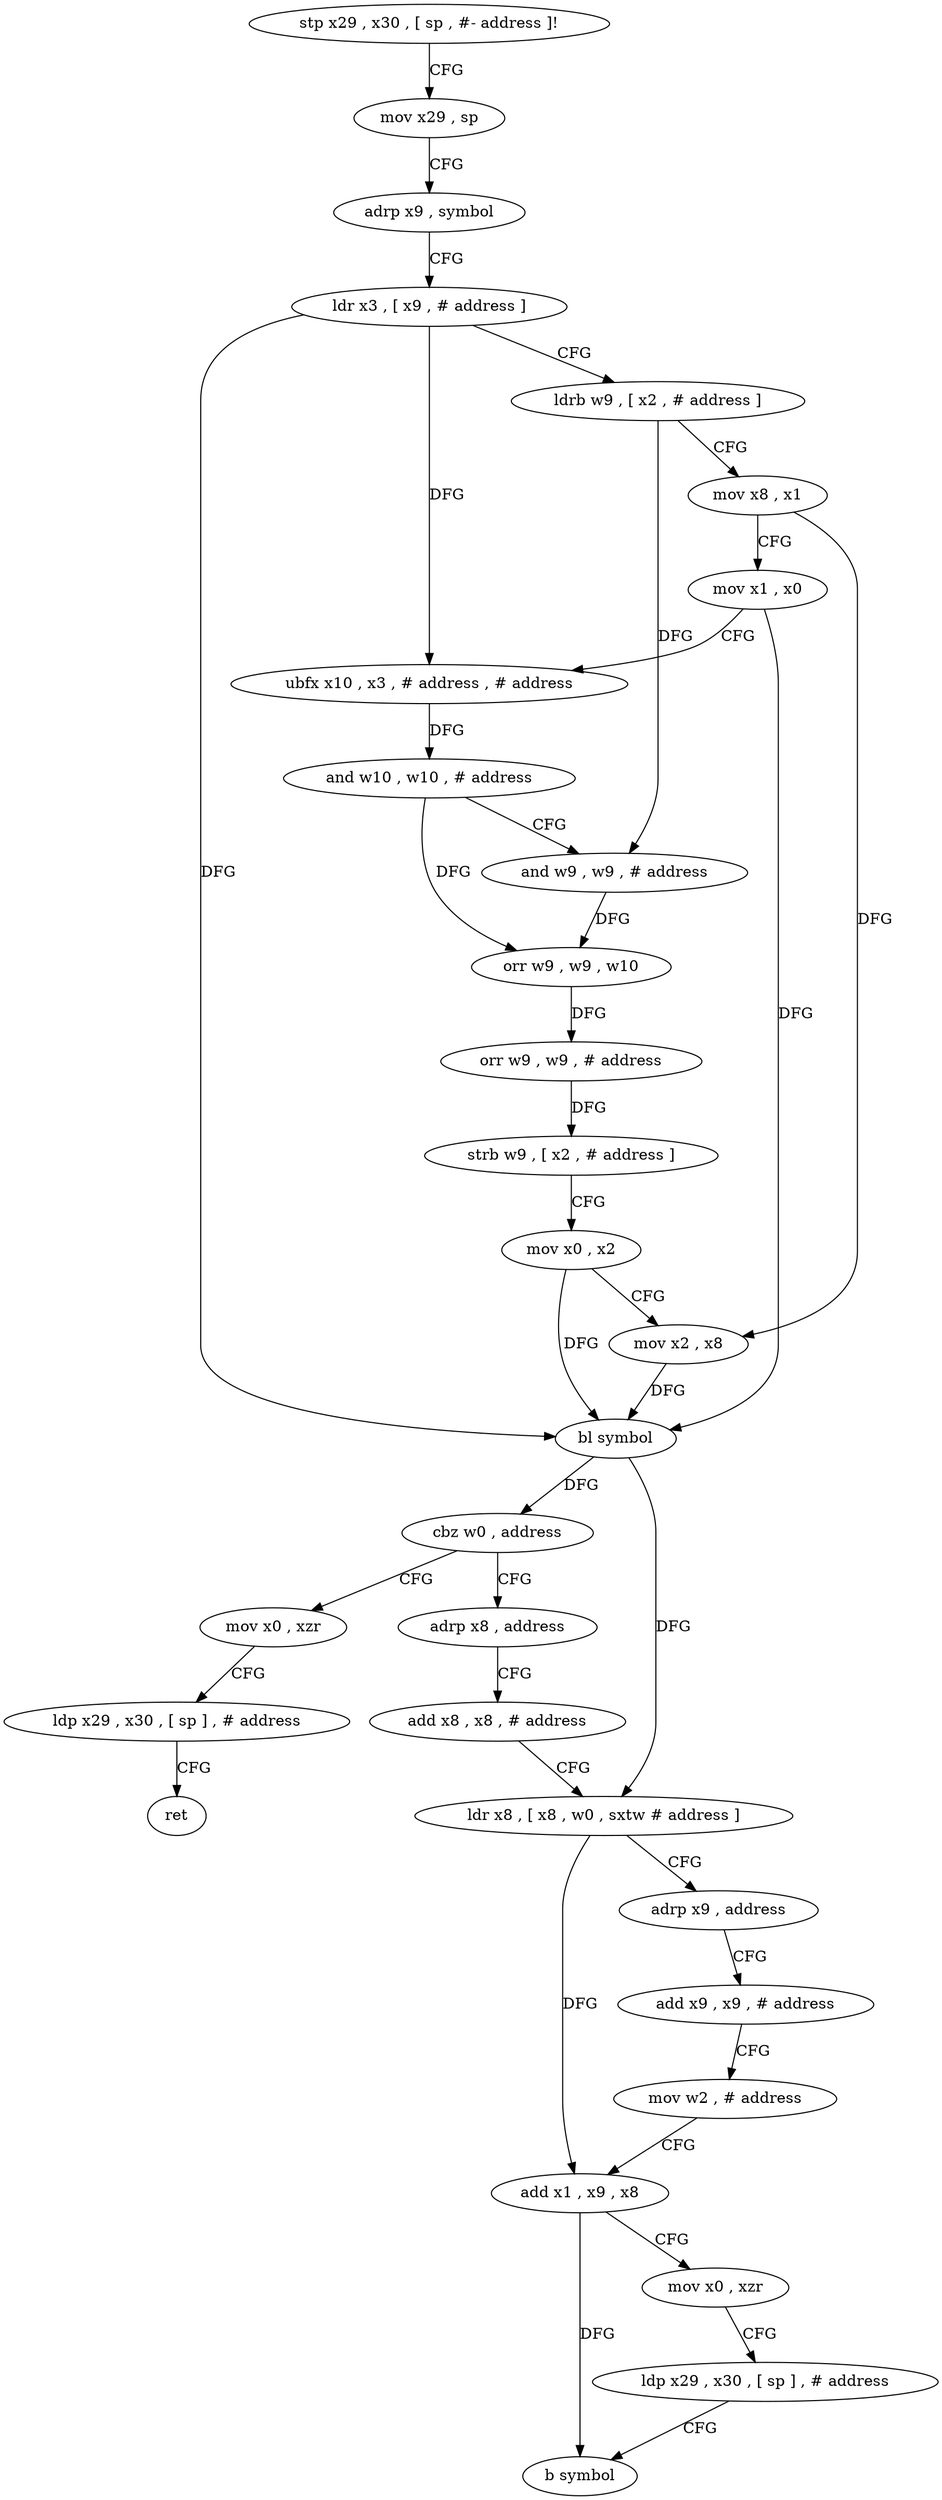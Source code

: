 digraph "func" {
"4215788" [label = "stp x29 , x30 , [ sp , #- address ]!" ]
"4215792" [label = "mov x29 , sp" ]
"4215796" [label = "adrp x9 , symbol" ]
"4215800" [label = "ldr x3 , [ x9 , # address ]" ]
"4215804" [label = "ldrb w9 , [ x2 , # address ]" ]
"4215808" [label = "mov x8 , x1" ]
"4215812" [label = "mov x1 , x0" ]
"4215816" [label = "ubfx x10 , x3 , # address , # address" ]
"4215820" [label = "and w10 , w10 , # address" ]
"4215824" [label = "and w9 , w9 , # address" ]
"4215828" [label = "orr w9 , w9 , w10" ]
"4215832" [label = "orr w9 , w9 , # address" ]
"4215836" [label = "strb w9 , [ x2 , # address ]" ]
"4215840" [label = "mov x0 , x2" ]
"4215844" [label = "mov x2 , x8" ]
"4215848" [label = "bl symbol" ]
"4215852" [label = "cbz w0 , address" ]
"4215896" [label = "mov x0 , xzr" ]
"4215856" [label = "adrp x8 , address" ]
"4215900" [label = "ldp x29 , x30 , [ sp ] , # address" ]
"4215904" [label = "ret" ]
"4215860" [label = "add x8 , x8 , # address" ]
"4215864" [label = "ldr x8 , [ x8 , w0 , sxtw # address ]" ]
"4215868" [label = "adrp x9 , address" ]
"4215872" [label = "add x9 , x9 , # address" ]
"4215876" [label = "mov w2 , # address" ]
"4215880" [label = "add x1 , x9 , x8" ]
"4215884" [label = "mov x0 , xzr" ]
"4215888" [label = "ldp x29 , x30 , [ sp ] , # address" ]
"4215892" [label = "b symbol" ]
"4215788" -> "4215792" [ label = "CFG" ]
"4215792" -> "4215796" [ label = "CFG" ]
"4215796" -> "4215800" [ label = "CFG" ]
"4215800" -> "4215804" [ label = "CFG" ]
"4215800" -> "4215816" [ label = "DFG" ]
"4215800" -> "4215848" [ label = "DFG" ]
"4215804" -> "4215808" [ label = "CFG" ]
"4215804" -> "4215824" [ label = "DFG" ]
"4215808" -> "4215812" [ label = "CFG" ]
"4215808" -> "4215844" [ label = "DFG" ]
"4215812" -> "4215816" [ label = "CFG" ]
"4215812" -> "4215848" [ label = "DFG" ]
"4215816" -> "4215820" [ label = "DFG" ]
"4215820" -> "4215824" [ label = "CFG" ]
"4215820" -> "4215828" [ label = "DFG" ]
"4215824" -> "4215828" [ label = "DFG" ]
"4215828" -> "4215832" [ label = "DFG" ]
"4215832" -> "4215836" [ label = "DFG" ]
"4215836" -> "4215840" [ label = "CFG" ]
"4215840" -> "4215844" [ label = "CFG" ]
"4215840" -> "4215848" [ label = "DFG" ]
"4215844" -> "4215848" [ label = "DFG" ]
"4215848" -> "4215852" [ label = "DFG" ]
"4215848" -> "4215864" [ label = "DFG" ]
"4215852" -> "4215896" [ label = "CFG" ]
"4215852" -> "4215856" [ label = "CFG" ]
"4215896" -> "4215900" [ label = "CFG" ]
"4215856" -> "4215860" [ label = "CFG" ]
"4215900" -> "4215904" [ label = "CFG" ]
"4215860" -> "4215864" [ label = "CFG" ]
"4215864" -> "4215868" [ label = "CFG" ]
"4215864" -> "4215880" [ label = "DFG" ]
"4215868" -> "4215872" [ label = "CFG" ]
"4215872" -> "4215876" [ label = "CFG" ]
"4215876" -> "4215880" [ label = "CFG" ]
"4215880" -> "4215884" [ label = "CFG" ]
"4215880" -> "4215892" [ label = "DFG" ]
"4215884" -> "4215888" [ label = "CFG" ]
"4215888" -> "4215892" [ label = "CFG" ]
}
